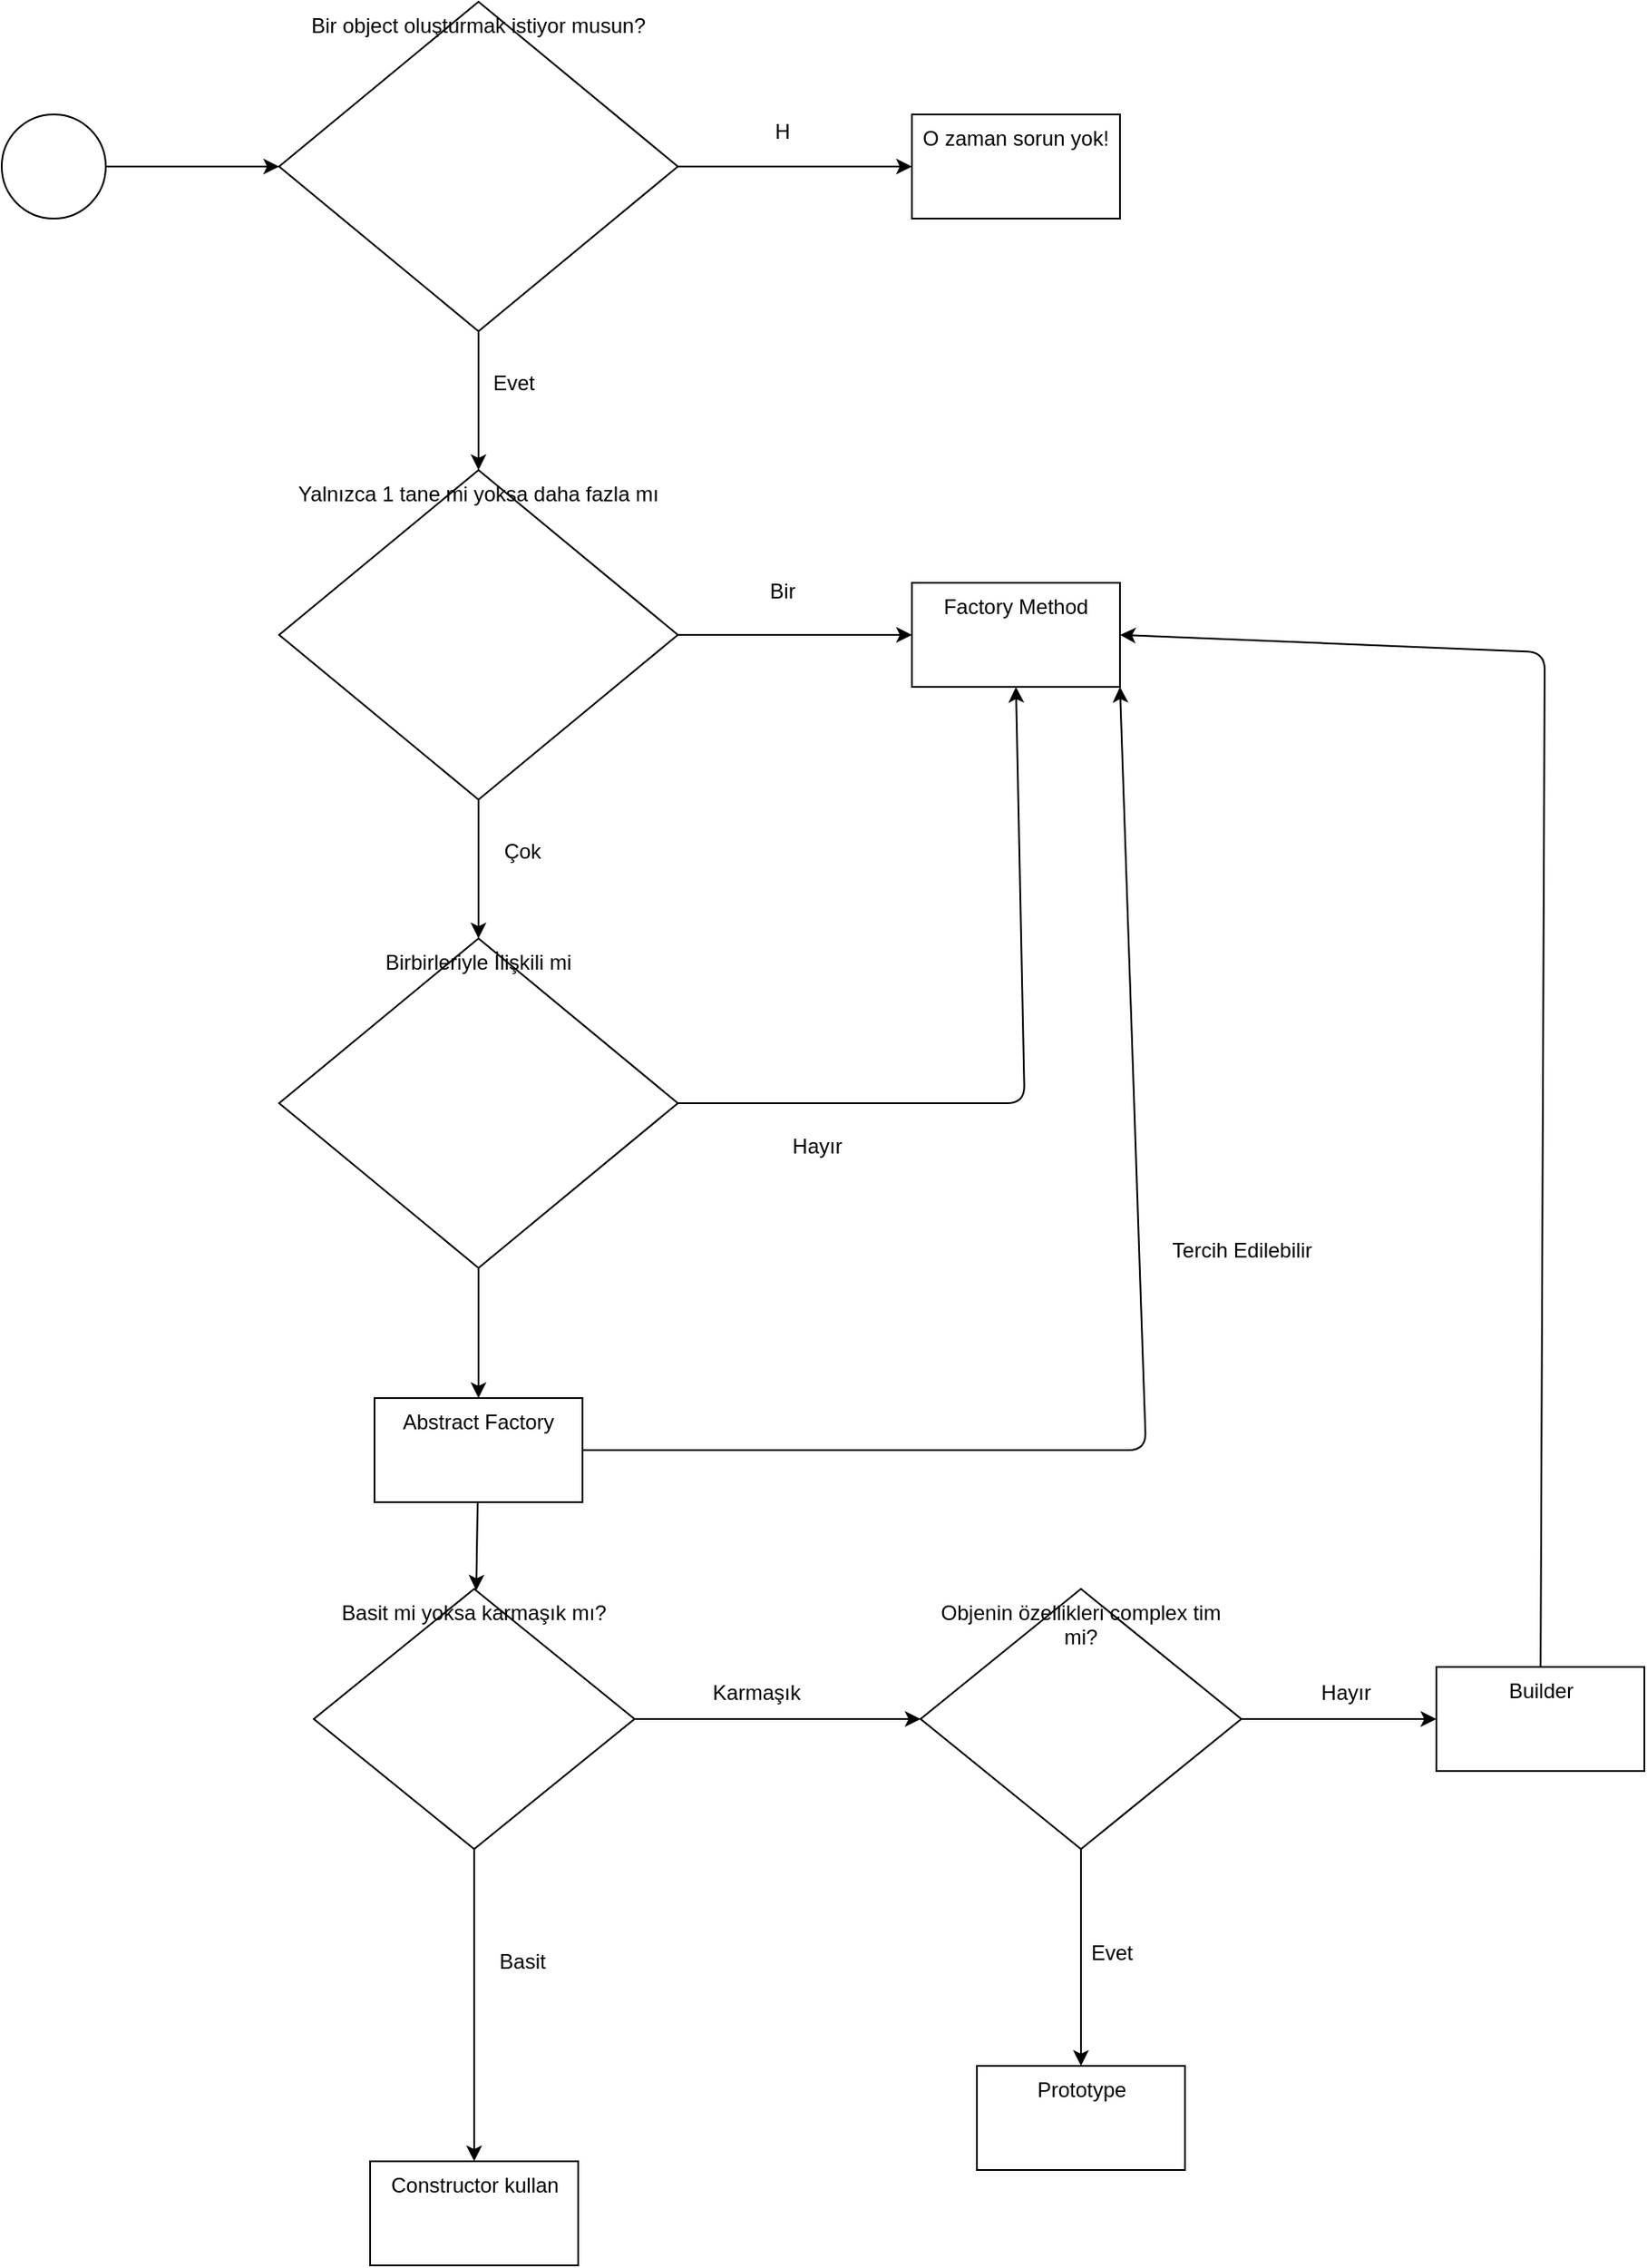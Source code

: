 <mxfile>
    <diagram id="sRFi9LoF8DxJVpMPUjSi" name="Page-1">
        <mxGraphModel dx="990" dy="1551" grid="1" gridSize="10" guides="1" tooltips="1" connect="1" arrows="1" fold="1" page="1" pageScale="1" pageWidth="850" pageHeight="1100" math="0" shadow="0">
            <root>
                <mxCell id="0"/>
                <mxCell id="1" parent="0"/>
                <mxCell id="4" value="" style="edgeStyle=none;html=1;" edge="1" parent="1" source="2" target="3">
                    <mxGeometry relative="1" as="geometry"/>
                </mxCell>
                <mxCell id="2" value="" style="verticalLabelPosition=bottom;verticalAlign=top;html=1;shape=mxgraph.flowchart.on-page_reference;" vertex="1" parent="1">
                    <mxGeometry x="30" y="50" width="60" height="60" as="geometry"/>
                </mxCell>
                <mxCell id="6" value="" style="edgeStyle=none;html=1;" edge="1" parent="1" source="3" target="5">
                    <mxGeometry relative="1" as="geometry"/>
                </mxCell>
                <mxCell id="9" value="" style="edgeStyle=none;html=1;" edge="1" parent="1" source="3" target="8">
                    <mxGeometry relative="1" as="geometry"/>
                </mxCell>
                <mxCell id="3" value="Bir object oluşturmak istiyor musun?" style="rhombus;whiteSpace=wrap;html=1;verticalAlign=top;" vertex="1" parent="1">
                    <mxGeometry x="190" y="-15" width="230" height="190" as="geometry"/>
                </mxCell>
                <mxCell id="5" value="O zaman sorun yok!" style="whiteSpace=wrap;html=1;verticalAlign=top;" vertex="1" parent="1">
                    <mxGeometry x="555" y="50" width="120" height="60" as="geometry"/>
                </mxCell>
                <mxCell id="7" value="H" style="text;html=1;align=center;verticalAlign=middle;resizable=0;points=[];autosize=1;strokeColor=none;fillColor=none;" vertex="1" parent="1">
                    <mxGeometry x="465" y="45" width="30" height="30" as="geometry"/>
                </mxCell>
                <mxCell id="11" value="" style="edgeStyle=none;html=1;" edge="1" parent="1" source="8" target="10">
                    <mxGeometry relative="1" as="geometry"/>
                </mxCell>
                <mxCell id="14" value="" style="edgeStyle=none;html=1;" edge="1" parent="1" source="8" target="13">
                    <mxGeometry relative="1" as="geometry"/>
                </mxCell>
                <mxCell id="8" value="Yalnızca 1 tane mi yoksa daha fazla mı" style="rhombus;whiteSpace=wrap;html=1;verticalAlign=top;" vertex="1" parent="1">
                    <mxGeometry x="190" y="255" width="230" height="190" as="geometry"/>
                </mxCell>
                <mxCell id="10" value="Factory Method" style="whiteSpace=wrap;html=1;verticalAlign=top;" vertex="1" parent="1">
                    <mxGeometry x="555" y="320" width="120" height="60" as="geometry"/>
                </mxCell>
                <mxCell id="12" value="Bir" style="text;html=1;align=center;verticalAlign=middle;resizable=0;points=[];autosize=1;strokeColor=none;fillColor=none;" vertex="1" parent="1">
                    <mxGeometry x="460" y="310" width="40" height="30" as="geometry"/>
                </mxCell>
                <mxCell id="16" style="edgeStyle=none;html=1;entryX=0.5;entryY=1;entryDx=0;entryDy=0;" edge="1" parent="1" source="13" target="10">
                    <mxGeometry relative="1" as="geometry">
                        <Array as="points">
                            <mxPoint x="620" y="620"/>
                        </Array>
                    </mxGeometry>
                </mxCell>
                <mxCell id="19" value="" style="edgeStyle=none;html=1;" edge="1" parent="1" source="13" target="18">
                    <mxGeometry relative="1" as="geometry"/>
                </mxCell>
                <mxCell id="13" value="Birbirleriyle İlişkili mi" style="rhombus;whiteSpace=wrap;html=1;verticalAlign=top;" vertex="1" parent="1">
                    <mxGeometry x="190" y="525" width="230" height="190" as="geometry"/>
                </mxCell>
                <mxCell id="15" value="Çok" style="text;html=1;align=center;verticalAlign=middle;resizable=0;points=[];autosize=1;strokeColor=none;fillColor=none;" vertex="1" parent="1">
                    <mxGeometry x="310" y="460" width="40" height="30" as="geometry"/>
                </mxCell>
                <mxCell id="17" value="Hayır" style="text;html=1;align=center;verticalAlign=middle;resizable=0;points=[];autosize=1;strokeColor=none;fillColor=none;" vertex="1" parent="1">
                    <mxGeometry x="475" y="630" width="50" height="30" as="geometry"/>
                </mxCell>
                <mxCell id="21" value="" style="edgeStyle=none;html=1;" edge="1" parent="1" source="18" target="20">
                    <mxGeometry relative="1" as="geometry"/>
                </mxCell>
                <mxCell id="33" style="edgeStyle=none;html=1;entryX=1;entryY=1;entryDx=0;entryDy=0;" edge="1" parent="1" source="18" target="10">
                    <mxGeometry relative="1" as="geometry">
                        <Array as="points">
                            <mxPoint x="690" y="820"/>
                        </Array>
                    </mxGeometry>
                </mxCell>
                <mxCell id="18" value="Abstract Factory" style="whiteSpace=wrap;html=1;verticalAlign=top;" vertex="1" parent="1">
                    <mxGeometry x="245" y="790" width="120" height="60" as="geometry"/>
                </mxCell>
                <mxCell id="23" value="" style="edgeStyle=none;html=1;" edge="1" parent="1" source="20" target="22">
                    <mxGeometry relative="1" as="geometry"/>
                </mxCell>
                <mxCell id="26" value="" style="edgeStyle=none;html=1;" edge="1" parent="1" source="20" target="25">
                    <mxGeometry relative="1" as="geometry"/>
                </mxCell>
                <mxCell id="20" value="Basit mi yoksa karmaşık mı?" style="rhombus;whiteSpace=wrap;html=1;verticalAlign=top;" vertex="1" parent="1">
                    <mxGeometry x="210" y="900" width="185" height="150" as="geometry"/>
                </mxCell>
                <mxCell id="22" value="Constructor kullan" style="whiteSpace=wrap;html=1;verticalAlign=top;" vertex="1" parent="1">
                    <mxGeometry x="242.5" y="1230" width="120" height="60" as="geometry"/>
                </mxCell>
                <mxCell id="24" value="Basit" style="text;html=1;align=center;verticalAlign=middle;resizable=0;points=[];autosize=1;strokeColor=none;fillColor=none;" vertex="1" parent="1">
                    <mxGeometry x="305" y="1100" width="50" height="30" as="geometry"/>
                </mxCell>
                <mxCell id="28" value="" style="edgeStyle=none;html=1;" edge="1" parent="1" source="25" target="27">
                    <mxGeometry relative="1" as="geometry"/>
                </mxCell>
                <mxCell id="31" value="" style="edgeStyle=none;html=1;" edge="1" parent="1" source="25" target="30">
                    <mxGeometry relative="1" as="geometry"/>
                </mxCell>
                <mxCell id="25" value="Objenin özellikleri complex tim mi?" style="rhombus;whiteSpace=wrap;html=1;verticalAlign=top;" vertex="1" parent="1">
                    <mxGeometry x="560" y="900" width="185" height="150" as="geometry"/>
                </mxCell>
                <mxCell id="27" value="Prototype" style="whiteSpace=wrap;html=1;verticalAlign=top;" vertex="1" parent="1">
                    <mxGeometry x="592.5" y="1175" width="120" height="60" as="geometry"/>
                </mxCell>
                <mxCell id="29" value="Evet" style="text;html=1;align=center;verticalAlign=middle;resizable=0;points=[];autosize=1;strokeColor=none;fillColor=none;" vertex="1" parent="1">
                    <mxGeometry x="645" y="1095" width="50" height="30" as="geometry"/>
                </mxCell>
                <mxCell id="35" style="edgeStyle=none;html=1;entryX=1;entryY=0.5;entryDx=0;entryDy=0;" edge="1" parent="1" source="30" target="10">
                    <mxGeometry relative="1" as="geometry">
                        <Array as="points">
                            <mxPoint x="920" y="360"/>
                        </Array>
                    </mxGeometry>
                </mxCell>
                <mxCell id="30" value="Builder" style="whiteSpace=wrap;html=1;verticalAlign=top;" vertex="1" parent="1">
                    <mxGeometry x="857.5" y="945" width="120" height="60" as="geometry"/>
                </mxCell>
                <mxCell id="32" value="Hayır" style="text;html=1;align=center;verticalAlign=middle;resizable=0;points=[];autosize=1;strokeColor=none;fillColor=none;" vertex="1" parent="1">
                    <mxGeometry x="780" y="945" width="50" height="30" as="geometry"/>
                </mxCell>
                <mxCell id="34" value="Tercih Edilebilir" style="text;html=1;align=center;verticalAlign=middle;resizable=0;points=[];autosize=1;strokeColor=none;fillColor=none;" vertex="1" parent="1">
                    <mxGeometry x="695" y="690" width="100" height="30" as="geometry"/>
                </mxCell>
                <mxCell id="36" value="Evet" style="text;html=1;align=center;verticalAlign=middle;resizable=0;points=[];autosize=1;strokeColor=none;fillColor=none;" vertex="1" parent="1">
                    <mxGeometry x="300" y="190" width="50" height="30" as="geometry"/>
                </mxCell>
                <mxCell id="37" value="Karmaşık" style="text;html=1;align=center;verticalAlign=middle;resizable=0;points=[];autosize=1;strokeColor=none;fillColor=none;" vertex="1" parent="1">
                    <mxGeometry x="430" y="945" width="70" height="30" as="geometry"/>
                </mxCell>
            </root>
        </mxGraphModel>
    </diagram>
</mxfile>